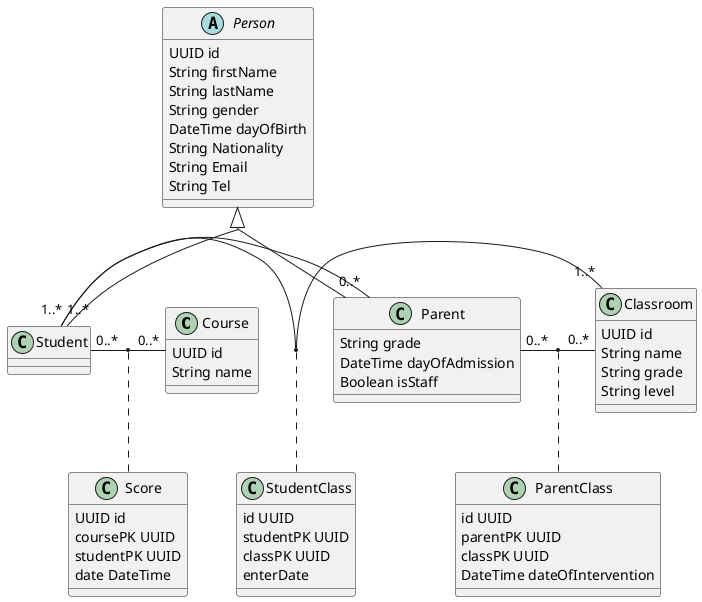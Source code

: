 @startuml
'https://plantuml.com/class-diagram
/'
 Define classes
'/

class Course {
    UUID id
    String name
}

class Score {
    UUID id
    coursePK UUID
    studentPK UUID
    date DateTime
}

abstract class Person {
    UUID id
    String firstName
    String lastName
    String gender
    DateTime dayOfBirth
    String Nationality
    String Email
    String Tel
}

class Student {

}

class Parent {
    String grade
    DateTime dayOfAdmission
    Boolean isStaff
}

class Classroom {
    UUID id
    String name
    String grade
    String level
}

class  ParentClass {
    id UUID
    parentPK UUID
    classPK UUID
    DateTime dateOfIntervention
}

class StudentClass {
    id UUID
    studentPK UUID
    classPK UUID
     enterDate
}

/'
Define notes
'/

/'note right of Class::grade
grade is the equivalent
of `serie` in english
end note

note right of Parent
This Method is tend to encapsulate
either a parent or an instructor
end note

note right of ParentClass::dateOfIntervention
dateOfIntervention is the date at which the instructor
begin instructing the class
end note
'/

/'
Defines Relations
'/

' used to merge inheritance arrows header.
skinparam groupInheritance 2
Person <|--  Student
Person <|--  Parent

Student "1..*" - "0..*" Parent

Student "1..*" - "1..*" Classroom
(Student, Classroom) .. StudentClass

Parent "0..*" - "0..*" Classroom
(Parent, Classroom) .. ParentClass

Student "0..*" - "0..*" Course
(Student, Course) .. Score
@enduml